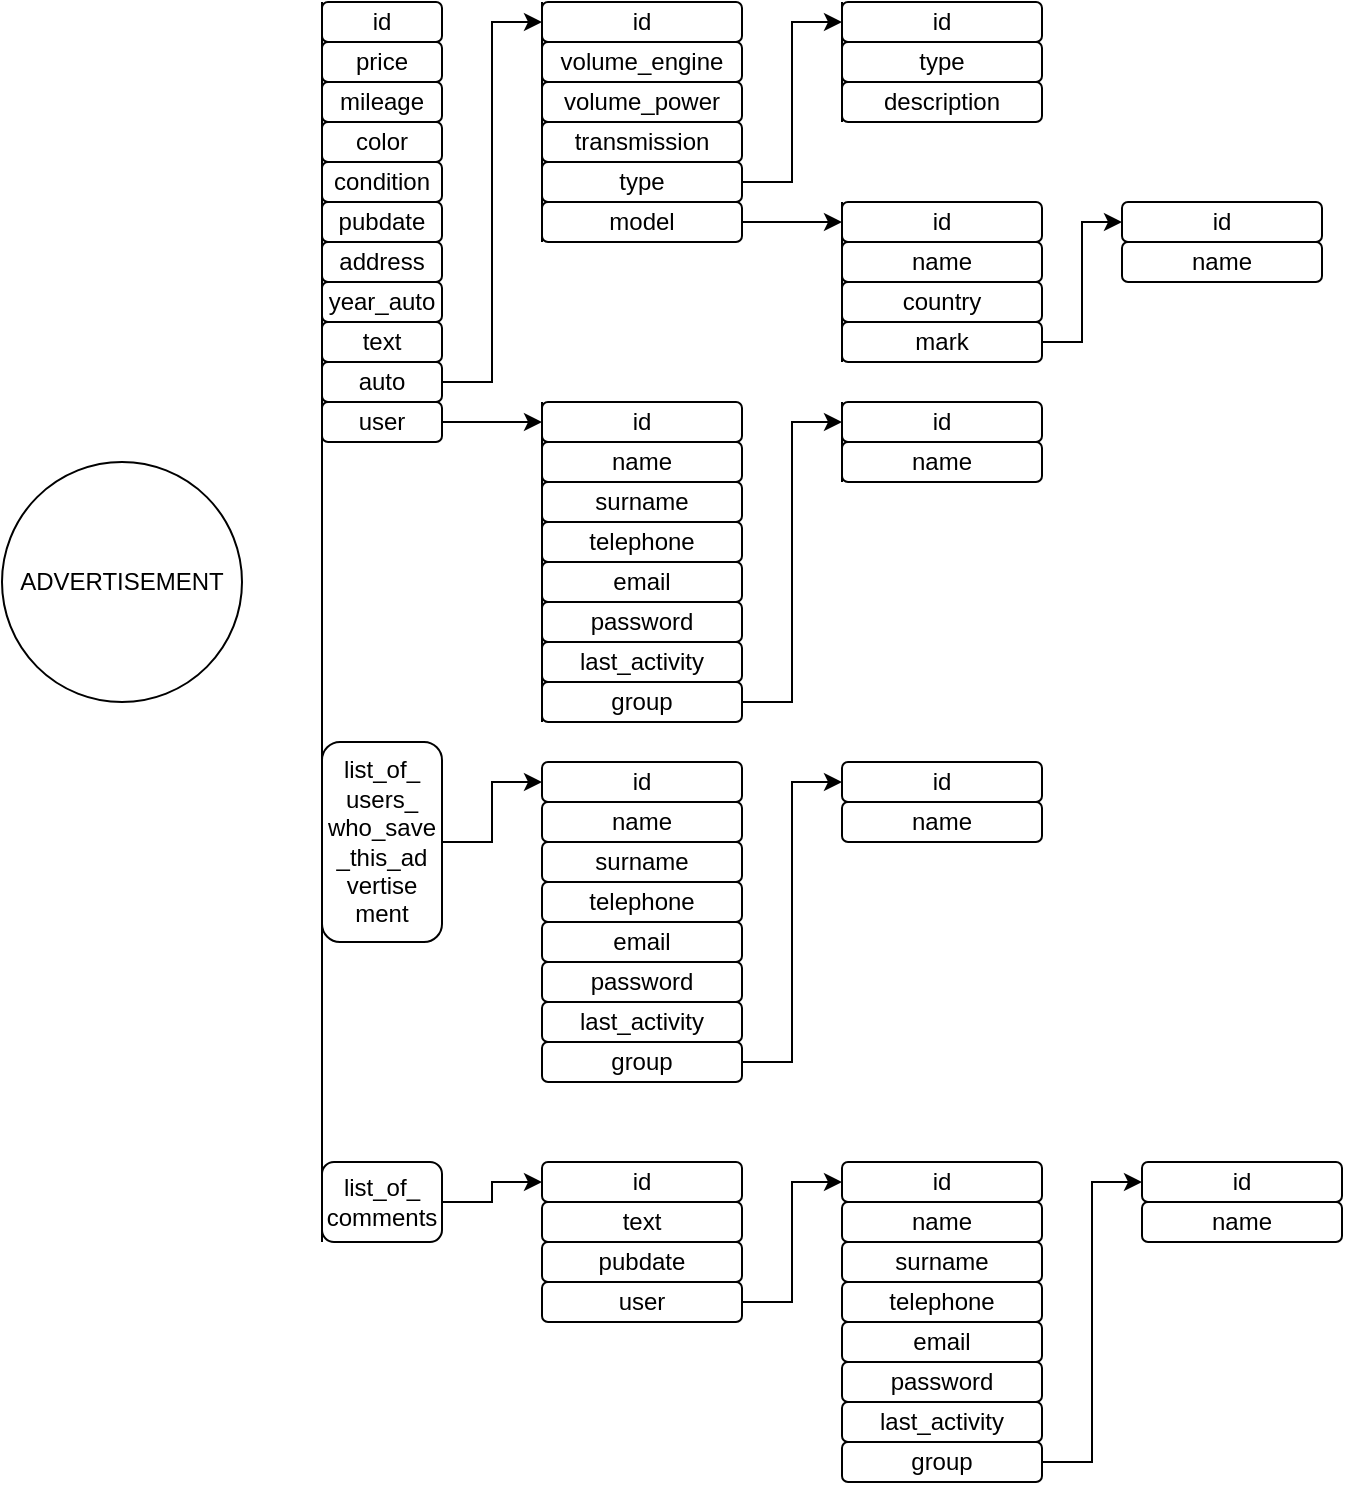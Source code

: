 <mxfile version="12.9.10" type="device"><diagram id="Dn4okyo4pMkSoyWHL8Z_" name="Page-1"><mxGraphModel dx="1583" dy="643" grid="1" gridSize="10" guides="1" tooltips="1" connect="1" arrows="1" fold="1" page="1" pageScale="1" pageWidth="827" pageHeight="1169" math="0" shadow="0"><root><mxCell id="0"/><mxCell id="1" parent="0"/><mxCell id="yCSNWLkAMub_G2ogIW99-4" value="id" style="rounded=1;whiteSpace=wrap;html=1;" parent="1" vertex="1"><mxGeometry x="180" y="190" width="60" height="20" as="geometry"/></mxCell><mxCell id="yCSNWLkAMub_G2ogIW99-5" value="price" style="rounded=1;whiteSpace=wrap;html=1;" parent="1" vertex="1"><mxGeometry x="180" y="210" width="60" height="20" as="geometry"/></mxCell><mxCell id="yCSNWLkAMub_G2ogIW99-6" value="mileage" style="rounded=1;whiteSpace=wrap;html=1;" parent="1" vertex="1"><mxGeometry x="180" y="230" width="60" height="20" as="geometry"/></mxCell><mxCell id="yCSNWLkAMub_G2ogIW99-8" value="color" style="rounded=1;whiteSpace=wrap;html=1;" parent="1" vertex="1"><mxGeometry x="180" y="250" width="60" height="20" as="geometry"/></mxCell><mxCell id="yCSNWLkAMub_G2ogIW99-9" value="condition" style="rounded=1;whiteSpace=wrap;html=1;" parent="1" vertex="1"><mxGeometry x="180" y="270" width="60" height="20" as="geometry"/></mxCell><mxCell id="yCSNWLkAMub_G2ogIW99-10" value="pubdate" style="rounded=1;whiteSpace=wrap;html=1;" parent="1" vertex="1"><mxGeometry x="180" y="290" width="60" height="20" as="geometry"/></mxCell><mxCell id="yCSNWLkAMub_G2ogIW99-12" value="address" style="rounded=1;whiteSpace=wrap;html=1;" parent="1" vertex="1"><mxGeometry x="180" y="310" width="60" height="20" as="geometry"/></mxCell><mxCell id="yCSNWLkAMub_G2ogIW99-14" value="year_auto" style="rounded=1;whiteSpace=wrap;html=1;" parent="1" vertex="1"><mxGeometry x="180" y="330" width="60" height="20" as="geometry"/></mxCell><mxCell id="yCSNWLkAMub_G2ogIW99-15" value="text" style="rounded=1;whiteSpace=wrap;html=1;" parent="1" vertex="1"><mxGeometry x="180" y="350" width="60" height="20" as="geometry"/></mxCell><mxCell id="yCSNWLkAMub_G2ogIW99-19" value="volume_engine" style="rounded=1;whiteSpace=wrap;html=1;" parent="1" vertex="1"><mxGeometry x="290" y="210" width="100" height="20" as="geometry"/></mxCell><mxCell id="yCSNWLkAMub_G2ogIW99-20" value="volume_power" style="rounded=1;whiteSpace=wrap;html=1;" parent="1" vertex="1"><mxGeometry x="290" y="230" width="100" height="20" as="geometry"/></mxCell><mxCell id="yCSNWLkAMub_G2ogIW99-21" value="transmission" style="rounded=1;whiteSpace=wrap;html=1;" parent="1" vertex="1"><mxGeometry x="290" y="250" width="100" height="20" as="geometry"/></mxCell><mxCell id="yCSNWLkAMub_G2ogIW99-28" style="edgeStyle=orthogonalEdgeStyle;rounded=0;orthogonalLoop=1;jettySize=auto;html=1;entryX=0;entryY=0.5;entryDx=0;entryDy=0;" parent="1" source="yCSNWLkAMub_G2ogIW99-23" target="yCSNWLkAMub_G2ogIW99-26" edge="1"><mxGeometry relative="1" as="geometry"/></mxCell><mxCell id="yCSNWLkAMub_G2ogIW99-23" value="type" style="rounded=1;whiteSpace=wrap;html=1;" parent="1" vertex="1"><mxGeometry x="290" y="270" width="100" height="20" as="geometry"/></mxCell><mxCell id="yCSNWLkAMub_G2ogIW99-24" value="id" style="rounded=1;whiteSpace=wrap;html=1;" parent="1" vertex="1"><mxGeometry x="290" y="190" width="100" height="20" as="geometry"/></mxCell><mxCell id="yCSNWLkAMub_G2ogIW99-26" value="id" style="rounded=1;whiteSpace=wrap;html=1;" parent="1" vertex="1"><mxGeometry x="440" y="190" width="100" height="20" as="geometry"/></mxCell><mxCell id="TyJicTl0Rxqa8k2jlkCV-1" value="type" style="rounded=1;whiteSpace=wrap;html=1;" vertex="1" parent="1"><mxGeometry x="440" y="210" width="100" height="20" as="geometry"/></mxCell><mxCell id="TyJicTl0Rxqa8k2jlkCV-2" value="description" style="rounded=1;whiteSpace=wrap;html=1;" vertex="1" parent="1"><mxGeometry x="440" y="230" width="100" height="20" as="geometry"/></mxCell><mxCell id="TyJicTl0Rxqa8k2jlkCV-18" style="edgeStyle=orthogonalEdgeStyle;rounded=0;orthogonalLoop=1;jettySize=auto;html=1;entryX=0;entryY=0.5;entryDx=0;entryDy=0;" edge="1" parent="1" source="TyJicTl0Rxqa8k2jlkCV-8" target="TyJicTl0Rxqa8k2jlkCV-12"><mxGeometry relative="1" as="geometry"/></mxCell><mxCell id="TyJicTl0Rxqa8k2jlkCV-8" value="model" style="rounded=1;whiteSpace=wrap;html=1;" vertex="1" parent="1"><mxGeometry x="290" y="290" width="100" height="20" as="geometry"/></mxCell><mxCell id="TyJicTl0Rxqa8k2jlkCV-11" style="edgeStyle=orthogonalEdgeStyle;rounded=0;orthogonalLoop=1;jettySize=auto;html=1;entryX=0;entryY=0.5;entryDx=0;entryDy=0;" edge="1" parent="1" source="TyJicTl0Rxqa8k2jlkCV-10" target="yCSNWLkAMub_G2ogIW99-24"><mxGeometry relative="1" as="geometry"/></mxCell><mxCell id="TyJicTl0Rxqa8k2jlkCV-10" value="auto" style="rounded=1;whiteSpace=wrap;html=1;" vertex="1" parent="1"><mxGeometry x="180" y="370" width="60" height="20" as="geometry"/></mxCell><mxCell id="TyJicTl0Rxqa8k2jlkCV-12" value="id" style="rounded=1;whiteSpace=wrap;html=1;" vertex="1" parent="1"><mxGeometry x="440" y="290" width="100" height="20" as="geometry"/></mxCell><mxCell id="TyJicTl0Rxqa8k2jlkCV-13" value="name" style="rounded=1;whiteSpace=wrap;html=1;" vertex="1" parent="1"><mxGeometry x="440" y="310" width="100" height="20" as="geometry"/></mxCell><mxCell id="TyJicTl0Rxqa8k2jlkCV-14" value="country" style="rounded=1;whiteSpace=wrap;html=1;" vertex="1" parent="1"><mxGeometry x="440" y="330" width="100" height="20" as="geometry"/></mxCell><mxCell id="TyJicTl0Rxqa8k2jlkCV-23" style="edgeStyle=orthogonalEdgeStyle;rounded=0;orthogonalLoop=1;jettySize=auto;html=1;entryX=0;entryY=0.5;entryDx=0;entryDy=0;" edge="1" parent="1" source="TyJicTl0Rxqa8k2jlkCV-20" target="TyJicTl0Rxqa8k2jlkCV-21"><mxGeometry relative="1" as="geometry"/></mxCell><mxCell id="TyJicTl0Rxqa8k2jlkCV-20" value="mark" style="rounded=1;whiteSpace=wrap;html=1;" vertex="1" parent="1"><mxGeometry x="440" y="350" width="100" height="20" as="geometry"/></mxCell><mxCell id="TyJicTl0Rxqa8k2jlkCV-21" value="id" style="rounded=1;whiteSpace=wrap;html=1;" vertex="1" parent="1"><mxGeometry x="580" y="290" width="100" height="20" as="geometry"/></mxCell><mxCell id="TyJicTl0Rxqa8k2jlkCV-22" value="name" style="rounded=1;whiteSpace=wrap;html=1;" vertex="1" parent="1"><mxGeometry x="580" y="310" width="100" height="20" as="geometry"/></mxCell><mxCell id="TyJicTl0Rxqa8k2jlkCV-35" style="edgeStyle=orthogonalEdgeStyle;rounded=0;orthogonalLoop=1;jettySize=auto;html=1;entryX=0;entryY=0.5;entryDx=0;entryDy=0;" edge="1" parent="1" source="TyJicTl0Rxqa8k2jlkCV-29" target="TyJicTl0Rxqa8k2jlkCV-30"><mxGeometry relative="1" as="geometry"/></mxCell><mxCell id="TyJicTl0Rxqa8k2jlkCV-29" value="user" style="rounded=1;whiteSpace=wrap;html=1;" vertex="1" parent="1"><mxGeometry x="180" y="390" width="60" height="20" as="geometry"/></mxCell><mxCell id="TyJicTl0Rxqa8k2jlkCV-30" value="id" style="rounded=1;whiteSpace=wrap;html=1;" vertex="1" parent="1"><mxGeometry x="290" y="390" width="100" height="20" as="geometry"/></mxCell><mxCell id="TyJicTl0Rxqa8k2jlkCV-31" value="name" style="rounded=1;whiteSpace=wrap;html=1;" vertex="1" parent="1"><mxGeometry x="290" y="410" width="100" height="20" as="geometry"/></mxCell><mxCell id="TyJicTl0Rxqa8k2jlkCV-32" value="surname" style="rounded=1;whiteSpace=wrap;html=1;" vertex="1" parent="1"><mxGeometry x="290" y="430" width="100" height="20" as="geometry"/></mxCell><mxCell id="TyJicTl0Rxqa8k2jlkCV-33" value="telephone" style="rounded=1;whiteSpace=wrap;html=1;" vertex="1" parent="1"><mxGeometry x="290" y="450" width="100" height="20" as="geometry"/></mxCell><mxCell id="TyJicTl0Rxqa8k2jlkCV-34" value="email" style="rounded=1;whiteSpace=wrap;html=1;" vertex="1" parent="1"><mxGeometry x="290" y="470" width="100" height="20" as="geometry"/></mxCell><mxCell id="TyJicTl0Rxqa8k2jlkCV-36" value="password" style="rounded=1;whiteSpace=wrap;html=1;" vertex="1" parent="1"><mxGeometry x="290" y="490" width="100" height="20" as="geometry"/></mxCell><mxCell id="TyJicTl0Rxqa8k2jlkCV-37" value="last_activity" style="rounded=1;whiteSpace=wrap;html=1;" vertex="1" parent="1"><mxGeometry x="290" y="510" width="100" height="20" as="geometry"/></mxCell><mxCell id="TyJicTl0Rxqa8k2jlkCV-42" style="edgeStyle=orthogonalEdgeStyle;rounded=0;orthogonalLoop=1;jettySize=auto;html=1;entryX=0;entryY=0.5;entryDx=0;entryDy=0;" edge="1" parent="1" source="TyJicTl0Rxqa8k2jlkCV-38" target="TyJicTl0Rxqa8k2jlkCV-40"><mxGeometry relative="1" as="geometry"/></mxCell><mxCell id="TyJicTl0Rxqa8k2jlkCV-38" value="group" style="rounded=1;whiteSpace=wrap;html=1;" vertex="1" parent="1"><mxGeometry x="290" y="530" width="100" height="20" as="geometry"/></mxCell><mxCell id="TyJicTl0Rxqa8k2jlkCV-40" value="id" style="rounded=1;whiteSpace=wrap;html=1;" vertex="1" parent="1"><mxGeometry x="440" y="390" width="100" height="20" as="geometry"/></mxCell><mxCell id="TyJicTl0Rxqa8k2jlkCV-41" value="name" style="rounded=1;whiteSpace=wrap;html=1;" vertex="1" parent="1"><mxGeometry x="440" y="410" width="100" height="20" as="geometry"/></mxCell><mxCell id="TyJicTl0Rxqa8k2jlkCV-87" style="edgeStyle=orthogonalEdgeStyle;rounded=0;orthogonalLoop=1;jettySize=auto;html=1;entryX=0;entryY=0.5;entryDx=0;entryDy=0;" edge="1" parent="1" source="TyJicTl0Rxqa8k2jlkCV-43" target="TyJicTl0Rxqa8k2jlkCV-61"><mxGeometry relative="1" as="geometry"/></mxCell><mxCell id="TyJicTl0Rxqa8k2jlkCV-43" value="list_of_&lt;br&gt;users_&lt;br&gt;who_save&lt;br&gt;_this_ad&lt;br&gt;vertise&lt;br&gt;ment" style="rounded=1;whiteSpace=wrap;html=1;" vertex="1" parent="1"><mxGeometry x="180" y="560" width="60" height="100" as="geometry"/></mxCell><mxCell id="TyJicTl0Rxqa8k2jlkCV-61" value="id" style="rounded=1;whiteSpace=wrap;html=1;" vertex="1" parent="1"><mxGeometry x="290" y="570" width="100" height="20" as="geometry"/></mxCell><mxCell id="TyJicTl0Rxqa8k2jlkCV-62" value="name" style="rounded=1;whiteSpace=wrap;html=1;" vertex="1" parent="1"><mxGeometry x="290" y="590" width="100" height="20" as="geometry"/></mxCell><mxCell id="TyJicTl0Rxqa8k2jlkCV-63" value="surname" style="rounded=1;whiteSpace=wrap;html=1;" vertex="1" parent="1"><mxGeometry x="290" y="610" width="100" height="20" as="geometry"/></mxCell><mxCell id="TyJicTl0Rxqa8k2jlkCV-64" value="telephone" style="rounded=1;whiteSpace=wrap;html=1;" vertex="1" parent="1"><mxGeometry x="290" y="630" width="100" height="20" as="geometry"/></mxCell><mxCell id="TyJicTl0Rxqa8k2jlkCV-65" value="email" style="rounded=1;whiteSpace=wrap;html=1;" vertex="1" parent="1"><mxGeometry x="290" y="650" width="100" height="20" as="geometry"/></mxCell><mxCell id="TyJicTl0Rxqa8k2jlkCV-66" value="password" style="rounded=1;whiteSpace=wrap;html=1;" vertex="1" parent="1"><mxGeometry x="290" y="670" width="100" height="20" as="geometry"/></mxCell><mxCell id="TyJicTl0Rxqa8k2jlkCV-67" value="last_activity" style="rounded=1;whiteSpace=wrap;html=1;" vertex="1" parent="1"><mxGeometry x="290" y="690" width="100" height="20" as="geometry"/></mxCell><mxCell id="TyJicTl0Rxqa8k2jlkCV-68" style="edgeStyle=orthogonalEdgeStyle;rounded=0;orthogonalLoop=1;jettySize=auto;html=1;entryX=0;entryY=0.5;entryDx=0;entryDy=0;" edge="1" source="TyJicTl0Rxqa8k2jlkCV-69" target="TyJicTl0Rxqa8k2jlkCV-70" parent="1"><mxGeometry relative="1" as="geometry"/></mxCell><mxCell id="TyJicTl0Rxqa8k2jlkCV-69" value="group" style="rounded=1;whiteSpace=wrap;html=1;" vertex="1" parent="1"><mxGeometry x="290" y="710" width="100" height="20" as="geometry"/></mxCell><mxCell id="TyJicTl0Rxqa8k2jlkCV-70" value="id" style="rounded=1;whiteSpace=wrap;html=1;" vertex="1" parent="1"><mxGeometry x="440" y="570" width="100" height="20" as="geometry"/></mxCell><mxCell id="TyJicTl0Rxqa8k2jlkCV-71" value="name" style="rounded=1;whiteSpace=wrap;html=1;" vertex="1" parent="1"><mxGeometry x="440" y="590" width="100" height="20" as="geometry"/></mxCell><mxCell id="TyJicTl0Rxqa8k2jlkCV-74" value="" style="endArrow=none;html=1;entryX=0;entryY=0;entryDx=0;entryDy=0;exitX=0;exitY=1;exitDx=0;exitDy=0;" edge="1" parent="1" source="TyJicTl0Rxqa8k2jlkCV-88" target="yCSNWLkAMub_G2ogIW99-4"><mxGeometry width="50" height="50" relative="1" as="geometry"><mxPoint x="180" y="880" as="sourcePoint"/><mxPoint x="90" y="400" as="targetPoint"/></mxGeometry></mxCell><mxCell id="TyJicTl0Rxqa8k2jlkCV-75" value="" style="endArrow=none;html=1;exitX=0;exitY=0;exitDx=0;exitDy=0;entryX=0;entryY=1;entryDx=0;entryDy=0;" edge="1" parent="1" source="yCSNWLkAMub_G2ogIW99-24" target="TyJicTl0Rxqa8k2jlkCV-8"><mxGeometry width="50" height="50" relative="1" as="geometry"><mxPoint x="310" y="170" as="sourcePoint"/><mxPoint x="360" y="120" as="targetPoint"/></mxGeometry></mxCell><mxCell id="TyJicTl0Rxqa8k2jlkCV-76" value="" style="endArrow=none;html=1;entryX=0;entryY=0;entryDx=0;entryDy=0;exitX=0;exitY=1;exitDx=0;exitDy=0;" edge="1" parent="1" source="TyJicTl0Rxqa8k2jlkCV-2" target="yCSNWLkAMub_G2ogIW99-26"><mxGeometry width="50" height="50" relative="1" as="geometry"><mxPoint x="600" y="320" as="sourcePoint"/><mxPoint x="650" y="270" as="targetPoint"/></mxGeometry></mxCell><mxCell id="TyJicTl0Rxqa8k2jlkCV-80" value="" style="endArrow=none;html=1;entryX=0;entryY=0;entryDx=0;entryDy=0;exitX=0;exitY=1;exitDx=0;exitDy=0;" edge="1" parent="1" source="TyJicTl0Rxqa8k2jlkCV-20" target="TyJicTl0Rxqa8k2jlkCV-12"><mxGeometry width="50" height="50" relative="1" as="geometry"><mxPoint x="320" y="450" as="sourcePoint"/><mxPoint x="370" y="400" as="targetPoint"/></mxGeometry></mxCell><mxCell id="TyJicTl0Rxqa8k2jlkCV-81" value="" style="endArrow=none;html=1;entryX=0;entryY=0;entryDx=0;entryDy=0;exitX=0;exitY=1;exitDx=0;exitDy=0;" edge="1" parent="1" source="TyJicTl0Rxqa8k2jlkCV-38" target="TyJicTl0Rxqa8k2jlkCV-30"><mxGeometry width="50" height="50" relative="1" as="geometry"><mxPoint x="150" y="810" as="sourcePoint"/><mxPoint x="200" y="760" as="targetPoint"/></mxGeometry></mxCell><mxCell id="TyJicTl0Rxqa8k2jlkCV-84" value="" style="endArrow=none;html=1;entryX=0;entryY=0;entryDx=0;entryDy=0;" edge="1" parent="1" target="TyJicTl0Rxqa8k2jlkCV-40"><mxGeometry width="50" height="50" relative="1" as="geometry"><mxPoint x="440" y="430" as="sourcePoint"/><mxPoint x="510" y="540" as="targetPoint"/></mxGeometry></mxCell><mxCell id="TyJicTl0Rxqa8k2jlkCV-93" style="edgeStyle=orthogonalEdgeStyle;rounded=0;orthogonalLoop=1;jettySize=auto;html=1;entryX=0;entryY=0.5;entryDx=0;entryDy=0;" edge="1" parent="1" source="TyJicTl0Rxqa8k2jlkCV-88" target="TyJicTl0Rxqa8k2jlkCV-89"><mxGeometry relative="1" as="geometry"/></mxCell><mxCell id="TyJicTl0Rxqa8k2jlkCV-88" value="list_of_&lt;br&gt;comments" style="rounded=1;whiteSpace=wrap;html=1;" vertex="1" parent="1"><mxGeometry x="180" y="770" width="60" height="40" as="geometry"/></mxCell><mxCell id="TyJicTl0Rxqa8k2jlkCV-89" value="id" style="rounded=1;whiteSpace=wrap;html=1;" vertex="1" parent="1"><mxGeometry x="290" y="770" width="100" height="20" as="geometry"/></mxCell><mxCell id="TyJicTl0Rxqa8k2jlkCV-91" value="text" style="rounded=1;whiteSpace=wrap;html=1;" vertex="1" parent="1"><mxGeometry x="290" y="790" width="100" height="20" as="geometry"/></mxCell><mxCell id="TyJicTl0Rxqa8k2jlkCV-92" value="pubdate" style="rounded=1;whiteSpace=wrap;html=1;" vertex="1" parent="1"><mxGeometry x="290" y="810" width="100" height="20" as="geometry"/></mxCell><mxCell id="TyJicTl0Rxqa8k2jlkCV-106" style="edgeStyle=orthogonalEdgeStyle;rounded=0;orthogonalLoop=1;jettySize=auto;html=1;entryX=0;entryY=0.5;entryDx=0;entryDy=0;" edge="1" parent="1" source="TyJicTl0Rxqa8k2jlkCV-94" target="TyJicTl0Rxqa8k2jlkCV-95"><mxGeometry relative="1" as="geometry"/></mxCell><mxCell id="TyJicTl0Rxqa8k2jlkCV-94" value="user" style="rounded=1;whiteSpace=wrap;html=1;" vertex="1" parent="1"><mxGeometry x="290" y="830" width="100" height="20" as="geometry"/></mxCell><mxCell id="TyJicTl0Rxqa8k2jlkCV-95" value="id" style="rounded=1;whiteSpace=wrap;html=1;" vertex="1" parent="1"><mxGeometry x="440" y="770" width="100" height="20" as="geometry"/></mxCell><mxCell id="TyJicTl0Rxqa8k2jlkCV-96" value="name" style="rounded=1;whiteSpace=wrap;html=1;" vertex="1" parent="1"><mxGeometry x="440" y="790" width="100" height="20" as="geometry"/></mxCell><mxCell id="TyJicTl0Rxqa8k2jlkCV-97" value="surname" style="rounded=1;whiteSpace=wrap;html=1;" vertex="1" parent="1"><mxGeometry x="440" y="810" width="100" height="20" as="geometry"/></mxCell><mxCell id="TyJicTl0Rxqa8k2jlkCV-98" value="telephone" style="rounded=1;whiteSpace=wrap;html=1;" vertex="1" parent="1"><mxGeometry x="440" y="830" width="100" height="20" as="geometry"/></mxCell><mxCell id="TyJicTl0Rxqa8k2jlkCV-99" value="email" style="rounded=1;whiteSpace=wrap;html=1;" vertex="1" parent="1"><mxGeometry x="440" y="850" width="100" height="20" as="geometry"/></mxCell><mxCell id="TyJicTl0Rxqa8k2jlkCV-100" value="password" style="rounded=1;whiteSpace=wrap;html=1;" vertex="1" parent="1"><mxGeometry x="440" y="870" width="100" height="20" as="geometry"/></mxCell><mxCell id="TyJicTl0Rxqa8k2jlkCV-101" value="last_activity" style="rounded=1;whiteSpace=wrap;html=1;" vertex="1" parent="1"><mxGeometry x="440" y="890" width="100" height="20" as="geometry"/></mxCell><mxCell id="TyJicTl0Rxqa8k2jlkCV-102" style="edgeStyle=orthogonalEdgeStyle;rounded=0;orthogonalLoop=1;jettySize=auto;html=1;entryX=0;entryY=0.5;entryDx=0;entryDy=0;" edge="1" source="TyJicTl0Rxqa8k2jlkCV-103" target="TyJicTl0Rxqa8k2jlkCV-104" parent="1"><mxGeometry relative="1" as="geometry"/></mxCell><mxCell id="TyJicTl0Rxqa8k2jlkCV-103" value="group" style="rounded=1;whiteSpace=wrap;html=1;" vertex="1" parent="1"><mxGeometry x="440" y="910" width="100" height="20" as="geometry"/></mxCell><mxCell id="TyJicTl0Rxqa8k2jlkCV-104" value="id" style="rounded=1;whiteSpace=wrap;html=1;" vertex="1" parent="1"><mxGeometry x="590" y="770" width="100" height="20" as="geometry"/></mxCell><mxCell id="TyJicTl0Rxqa8k2jlkCV-105" value="name" style="rounded=1;whiteSpace=wrap;html=1;" vertex="1" parent="1"><mxGeometry x="590" y="790" width="100" height="20" as="geometry"/></mxCell><mxCell id="TyJicTl0Rxqa8k2jlkCV-107" value="ADVERTISEMENT" style="ellipse;whiteSpace=wrap;html=1;aspect=fixed;" vertex="1" parent="1"><mxGeometry x="20" y="420" width="120" height="120" as="geometry"/></mxCell></root></mxGraphModel></diagram></mxfile>
